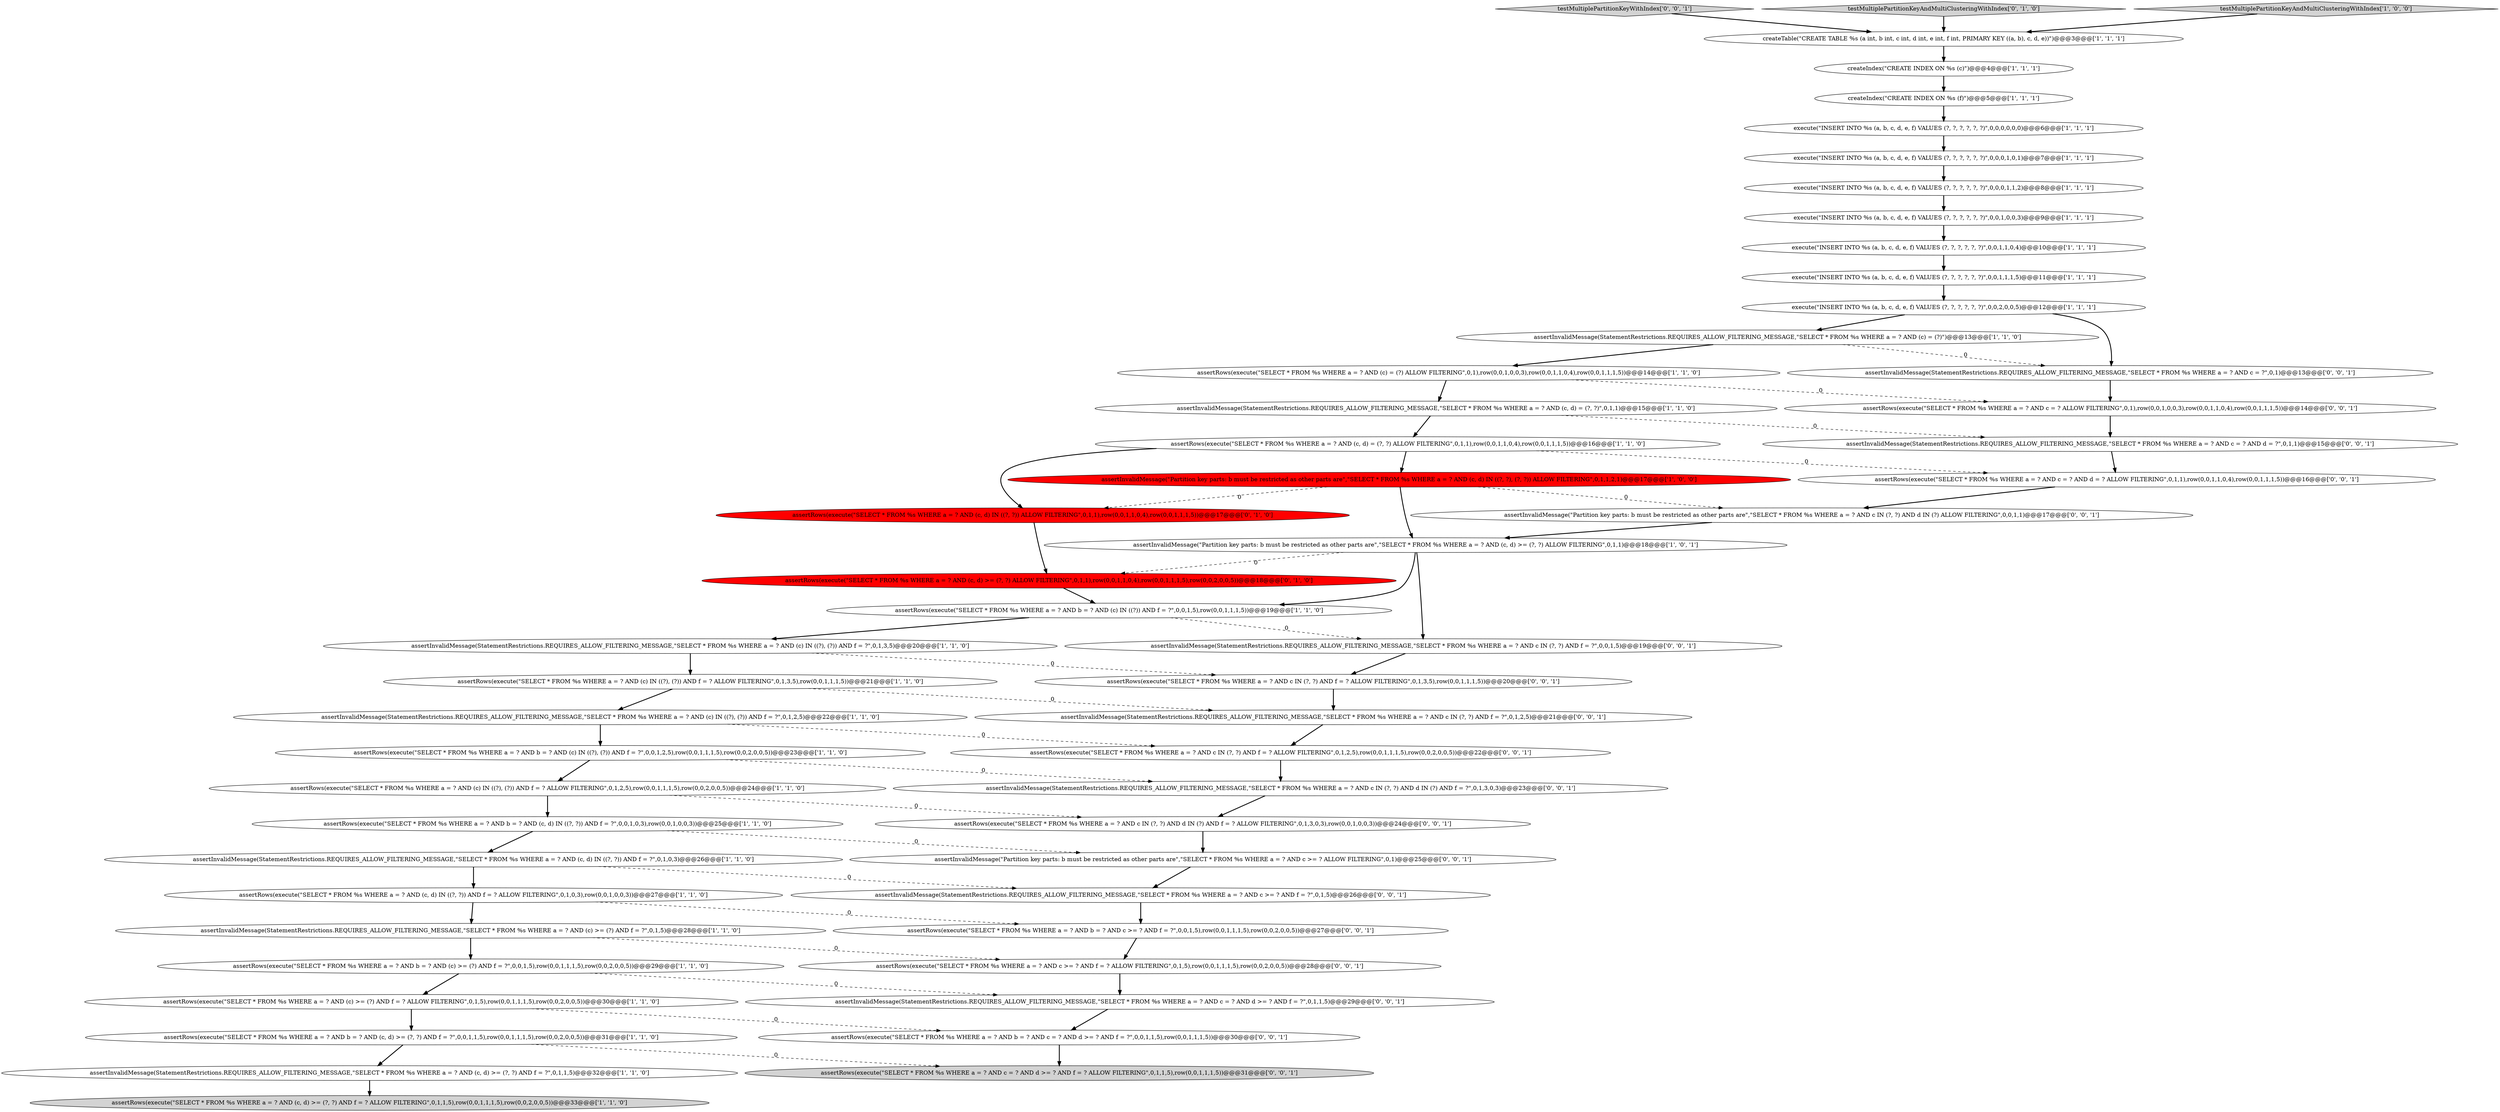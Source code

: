 digraph {
17 [style = filled, label = "assertRows(execute(\"SELECT * FROM %s WHERE a = ? AND b = ? AND (c, d) >= (?, ?) AND f = ?\",0,0,1,1,5),row(0,0,1,1,1,5),row(0,0,2,0,0,5))@@@31@@@['1', '1', '0']", fillcolor = white, shape = ellipse image = "AAA0AAABBB1BBB"];
10 [style = filled, label = "execute(\"INSERT INTO %s (a, b, c, d, e, f) VALUES (?, ?, ?, ?, ?, ?)\",0,0,0,0,0,0)@@@6@@@['1', '1', '1']", fillcolor = white, shape = ellipse image = "AAA0AAABBB1BBB"];
25 [style = filled, label = "assertInvalidMessage(StatementRestrictions.REQUIRES_ALLOW_FILTERING_MESSAGE,\"SELECT * FROM %s WHERE a = ? AND (c) IN ((?), (?)) AND f = ?\",0,1,3,5)@@@20@@@['1', '1', '0']", fillcolor = white, shape = ellipse image = "AAA0AAABBB1BBB"];
20 [style = filled, label = "assertRows(execute(\"SELECT * FROM %s WHERE a = ? AND (c) IN ((?), (?)) AND f = ? ALLOW FILTERING\",0,1,2,5),row(0,0,1,1,1,5),row(0,0,2,0,0,5))@@@24@@@['1', '1', '0']", fillcolor = white, shape = ellipse image = "AAA0AAABBB1BBB"];
0 [style = filled, label = "assertRows(execute(\"SELECT * FROM %s WHERE a = ? AND (c) >= (?) AND f = ? ALLOW FILTERING\",0,1,5),row(0,0,1,1,1,5),row(0,0,2,0,0,5))@@@30@@@['1', '1', '0']", fillcolor = white, shape = ellipse image = "AAA0AAABBB1BBB"];
3 [style = filled, label = "assertInvalidMessage(StatementRestrictions.REQUIRES_ALLOW_FILTERING_MESSAGE,\"SELECT * FROM %s WHERE a = ? AND (c, d) >= (?, ?) AND f = ?\",0,1,1,5)@@@32@@@['1', '1', '0']", fillcolor = white, shape = ellipse image = "AAA0AAABBB1BBB"];
31 [style = filled, label = "assertRows(execute(\"SELECT * FROM %s WHERE a = ? AND b = ? AND (c) IN ((?), (?)) AND f = ?\",0,0,1,2,5),row(0,0,1,1,1,5),row(0,0,2,0,0,5))@@@23@@@['1', '1', '0']", fillcolor = white, shape = ellipse image = "AAA0AAABBB1BBB"];
52 [style = filled, label = "assertInvalidMessage(StatementRestrictions.REQUIRES_ALLOW_FILTERING_MESSAGE,\"SELECT * FROM %s WHERE a = ? AND c IN (?, ?) AND d IN (?) AND f = ?\",0,1,3,0,3)@@@23@@@['0', '0', '1']", fillcolor = white, shape = ellipse image = "AAA0AAABBB3BBB"];
49 [style = filled, label = "assertInvalidMessage(StatementRestrictions.REQUIRES_ALLOW_FILTERING_MESSAGE,\"SELECT * FROM %s WHERE a = ? AND c IN (?, ?) AND f = ?\",0,0,1,5)@@@19@@@['0', '0', '1']", fillcolor = white, shape = ellipse image = "AAA0AAABBB3BBB"];
38 [style = filled, label = "assertInvalidMessage(StatementRestrictions.REQUIRES_ALLOW_FILTERING_MESSAGE,\"SELECT * FROM %s WHERE a = ? AND c >= ? AND f = ?\",0,1,5)@@@26@@@['0', '0', '1']", fillcolor = white, shape = ellipse image = "AAA0AAABBB3BBB"];
41 [style = filled, label = "testMultiplePartitionKeyWithIndex['0', '0', '1']", fillcolor = lightgray, shape = diamond image = "AAA0AAABBB3BBB"];
48 [style = filled, label = "assertRows(execute(\"SELECT * FROM %s WHERE a = ? AND c IN (?, ?) AND d IN (?) AND f = ? ALLOW FILTERING\",0,1,3,0,3),row(0,0,1,0,0,3))@@@24@@@['0', '0', '1']", fillcolor = white, shape = ellipse image = "AAA0AAABBB3BBB"];
43 [style = filled, label = "assertInvalidMessage(StatementRestrictions.REQUIRES_ALLOW_FILTERING_MESSAGE,\"SELECT * FROM %s WHERE a = ? AND c = ? AND d >= ? AND f = ?\",0,1,1,5)@@@29@@@['0', '0', '1']", fillcolor = white, shape = ellipse image = "AAA0AAABBB3BBB"];
32 [style = filled, label = "assertRows(execute(\"SELECT * FROM %s WHERE a = ? AND (c, d) >= (?, ?) ALLOW FILTERING\",0,1,1),row(0,0,1,1,0,4),row(0,0,1,1,1,5),row(0,0,2,0,0,5))@@@18@@@['0', '1', '0']", fillcolor = red, shape = ellipse image = "AAA1AAABBB2BBB"];
40 [style = filled, label = "assertInvalidMessage(\"Partition key parts: b must be restricted as other parts are\",\"SELECT * FROM %s WHERE a = ? AND c >= ? ALLOW FILTERING\",0,1)@@@25@@@['0', '0', '1']", fillcolor = white, shape = ellipse image = "AAA0AAABBB3BBB"];
11 [style = filled, label = "assertInvalidMessage(\"Partition key parts: b must be restricted as other parts are\",\"SELECT * FROM %s WHERE a = ? AND (c, d) IN ((?, ?), (?, ?)) ALLOW FILTERING\",0,1,1,2,1)@@@17@@@['1', '0', '0']", fillcolor = red, shape = ellipse image = "AAA1AAABBB1BBB"];
16 [style = filled, label = "assertInvalidMessage(StatementRestrictions.REQUIRES_ALLOW_FILTERING_MESSAGE,\"SELECT * FROM %s WHERE a = ? AND (c) >= (?) AND f = ?\",0,1,5)@@@28@@@['1', '1', '0']", fillcolor = white, shape = ellipse image = "AAA0AAABBB1BBB"];
4 [style = filled, label = "assertInvalidMessage(StatementRestrictions.REQUIRES_ALLOW_FILTERING_MESSAGE,\"SELECT * FROM %s WHERE a = ? AND (c, d) = (?, ?)\",0,1,1)@@@15@@@['1', '1', '0']", fillcolor = white, shape = ellipse image = "AAA0AAABBB1BBB"];
35 [style = filled, label = "assertRows(execute(\"SELECT * FROM %s WHERE a = ? AND c = ? AND d >= ? AND f = ? ALLOW FILTERING\",0,1,1,5),row(0,0,1,1,1,5))@@@31@@@['0', '0', '1']", fillcolor = lightgray, shape = ellipse image = "AAA0AAABBB3BBB"];
46 [style = filled, label = "assertRows(execute(\"SELECT * FROM %s WHERE a = ? AND c = ? ALLOW FILTERING\",0,1),row(0,0,1,0,0,3),row(0,0,1,1,0,4),row(0,0,1,1,1,5))@@@14@@@['0', '0', '1']", fillcolor = white, shape = ellipse image = "AAA0AAABBB3BBB"];
34 [style = filled, label = "assertRows(execute(\"SELECT * FROM %s WHERE a = ? AND (c, d) IN ((?, ?)) ALLOW FILTERING\",0,1,1),row(0,0,1,1,0,4),row(0,0,1,1,1,5))@@@17@@@['0', '1', '0']", fillcolor = red, shape = ellipse image = "AAA1AAABBB2BBB"];
26 [style = filled, label = "execute(\"INSERT INTO %s (a, b, c, d, e, f) VALUES (?, ?, ?, ?, ?, ?)\",0,0,1,1,1,5)@@@11@@@['1', '1', '1']", fillcolor = white, shape = ellipse image = "AAA0AAABBB1BBB"];
12 [style = filled, label = "execute(\"INSERT INTO %s (a, b, c, d, e, f) VALUES (?, ?, ?, ?, ?, ?)\",0,0,1,1,0,4)@@@10@@@['1', '1', '1']", fillcolor = white, shape = ellipse image = "AAA0AAABBB1BBB"];
7 [style = filled, label = "execute(\"INSERT INTO %s (a, b, c, d, e, f) VALUES (?, ?, ?, ?, ?, ?)\",0,0,0,1,0,1)@@@7@@@['1', '1', '1']", fillcolor = white, shape = ellipse image = "AAA0AAABBB1BBB"];
8 [style = filled, label = "assertInvalidMessage(StatementRestrictions.REQUIRES_ALLOW_FILTERING_MESSAGE,\"SELECT * FROM %s WHERE a = ? AND (c) = (?)\")@@@13@@@['1', '1', '0']", fillcolor = white, shape = ellipse image = "AAA0AAABBB1BBB"];
53 [style = filled, label = "assertInvalidMessage(StatementRestrictions.REQUIRES_ALLOW_FILTERING_MESSAGE,\"SELECT * FROM %s WHERE a = ? AND c = ? AND d = ?\",0,1,1)@@@15@@@['0', '0', '1']", fillcolor = white, shape = ellipse image = "AAA0AAABBB3BBB"];
21 [style = filled, label = "execute(\"INSERT INTO %s (a, b, c, d, e, f) VALUES (?, ?, ?, ?, ?, ?)\",0,0,1,0,0,3)@@@9@@@['1', '1', '1']", fillcolor = white, shape = ellipse image = "AAA0AAABBB1BBB"];
37 [style = filled, label = "assertRows(execute(\"SELECT * FROM %s WHERE a = ? AND c IN (?, ?) AND f = ? ALLOW FILTERING\",0,1,3,5),row(0,0,1,1,1,5))@@@20@@@['0', '0', '1']", fillcolor = white, shape = ellipse image = "AAA0AAABBB3BBB"];
23 [style = filled, label = "assertInvalidMessage(StatementRestrictions.REQUIRES_ALLOW_FILTERING_MESSAGE,\"SELECT * FROM %s WHERE a = ? AND (c, d) IN ((?, ?)) AND f = ?\",0,1,0,3)@@@26@@@['1', '1', '0']", fillcolor = white, shape = ellipse image = "AAA0AAABBB1BBB"];
33 [style = filled, label = "testMultiplePartitionKeyAndMultiClusteringWithIndex['0', '1', '0']", fillcolor = lightgray, shape = diamond image = "AAA0AAABBB2BBB"];
39 [style = filled, label = "assertInvalidMessage(StatementRestrictions.REQUIRES_ALLOW_FILTERING_MESSAGE,\"SELECT * FROM %s WHERE a = ? AND c = ?\",0,1)@@@13@@@['0', '0', '1']", fillcolor = white, shape = ellipse image = "AAA0AAABBB3BBB"];
45 [style = filled, label = "assertRows(execute(\"SELECT * FROM %s WHERE a = ? AND b = ? AND c = ? AND d >= ? AND f = ?\",0,0,1,1,5),row(0,0,1,1,1,5))@@@30@@@['0', '0', '1']", fillcolor = white, shape = ellipse image = "AAA0AAABBB3BBB"];
47 [style = filled, label = "assertInvalidMessage(StatementRestrictions.REQUIRES_ALLOW_FILTERING_MESSAGE,\"SELECT * FROM %s WHERE a = ? AND c IN (?, ?) AND f = ?\",0,1,2,5)@@@21@@@['0', '0', '1']", fillcolor = white, shape = ellipse image = "AAA0AAABBB3BBB"];
6 [style = filled, label = "createIndex(\"CREATE INDEX ON %s (c)\")@@@4@@@['1', '1', '1']", fillcolor = white, shape = ellipse image = "AAA0AAABBB1BBB"];
24 [style = filled, label = "execute(\"INSERT INTO %s (a, b, c, d, e, f) VALUES (?, ?, ?, ?, ?, ?)\",0,0,0,1,1,2)@@@8@@@['1', '1', '1']", fillcolor = white, shape = ellipse image = "AAA0AAABBB1BBB"];
42 [style = filled, label = "assertRows(execute(\"SELECT * FROM %s WHERE a = ? AND c >= ? AND f = ? ALLOW FILTERING\",0,1,5),row(0,0,1,1,1,5),row(0,0,2,0,0,5))@@@28@@@['0', '0', '1']", fillcolor = white, shape = ellipse image = "AAA0AAABBB3BBB"];
50 [style = filled, label = "assertInvalidMessage(\"Partition key parts: b must be restricted as other parts are\",\"SELECT * FROM %s WHERE a = ? AND c IN (?, ?) AND d IN (?) ALLOW FILTERING\",0,0,1,1)@@@17@@@['0', '0', '1']", fillcolor = white, shape = ellipse image = "AAA0AAABBB3BBB"];
18 [style = filled, label = "createTable(\"CREATE TABLE %s (a int, b int, c int, d int, e int, f int, PRIMARY KEY ((a, b), c, d, e))\")@@@3@@@['1', '1', '1']", fillcolor = white, shape = ellipse image = "AAA0AAABBB1BBB"];
1 [style = filled, label = "assertRows(execute(\"SELECT * FROM %s WHERE a = ? AND (c, d) IN ((?, ?)) AND f = ? ALLOW FILTERING\",0,1,0,3),row(0,0,1,0,0,3))@@@27@@@['1', '1', '0']", fillcolor = white, shape = ellipse image = "AAA0AAABBB1BBB"];
2 [style = filled, label = "assertRows(execute(\"SELECT * FROM %s WHERE a = ? AND (c, d) = (?, ?) ALLOW FILTERING\",0,1,1),row(0,0,1,1,0,4),row(0,0,1,1,1,5))@@@16@@@['1', '1', '0']", fillcolor = white, shape = ellipse image = "AAA0AAABBB1BBB"];
5 [style = filled, label = "assertInvalidMessage(\"Partition key parts: b must be restricted as other parts are\",\"SELECT * FROM %s WHERE a = ? AND (c, d) >= (?, ?) ALLOW FILTERING\",0,1,1)@@@18@@@['1', '0', '1']", fillcolor = white, shape = ellipse image = "AAA0AAABBB1BBB"];
27 [style = filled, label = "testMultiplePartitionKeyAndMultiClusteringWithIndex['1', '0', '0']", fillcolor = lightgray, shape = diamond image = "AAA0AAABBB1BBB"];
28 [style = filled, label = "assertRows(execute(\"SELECT * FROM %s WHERE a = ? AND (c) = (?) ALLOW FILTERING\",0,1),row(0,0,1,0,0,3),row(0,0,1,1,0,4),row(0,0,1,1,1,5))@@@14@@@['1', '1', '0']", fillcolor = white, shape = ellipse image = "AAA0AAABBB1BBB"];
29 [style = filled, label = "createIndex(\"CREATE INDEX ON %s (f)\")@@@5@@@['1', '1', '1']", fillcolor = white, shape = ellipse image = "AAA0AAABBB1BBB"];
44 [style = filled, label = "assertRows(execute(\"SELECT * FROM %s WHERE a = ? AND b = ? AND c >= ? AND f = ?\",0,0,1,5),row(0,0,1,1,1,5),row(0,0,2,0,0,5))@@@27@@@['0', '0', '1']", fillcolor = white, shape = ellipse image = "AAA0AAABBB3BBB"];
9 [style = filled, label = "execute(\"INSERT INTO %s (a, b, c, d, e, f) VALUES (?, ?, ?, ?, ?, ?)\",0,0,2,0,0,5)@@@12@@@['1', '1', '1']", fillcolor = white, shape = ellipse image = "AAA0AAABBB1BBB"];
15 [style = filled, label = "assertRows(execute(\"SELECT * FROM %s WHERE a = ? AND (c) IN ((?), (?)) AND f = ? ALLOW FILTERING\",0,1,3,5),row(0,0,1,1,1,5))@@@21@@@['1', '1', '0']", fillcolor = white, shape = ellipse image = "AAA0AAABBB1BBB"];
51 [style = filled, label = "assertRows(execute(\"SELECT * FROM %s WHERE a = ? AND c = ? AND d = ? ALLOW FILTERING\",0,1,1),row(0,0,1,1,0,4),row(0,0,1,1,1,5))@@@16@@@['0', '0', '1']", fillcolor = white, shape = ellipse image = "AAA0AAABBB3BBB"];
13 [style = filled, label = "assertRows(execute(\"SELECT * FROM %s WHERE a = ? AND b = ? AND (c) >= (?) AND f = ?\",0,0,1,5),row(0,0,1,1,1,5),row(0,0,2,0,0,5))@@@29@@@['1', '1', '0']", fillcolor = white, shape = ellipse image = "AAA0AAABBB1BBB"];
22 [style = filled, label = "assertInvalidMessage(StatementRestrictions.REQUIRES_ALLOW_FILTERING_MESSAGE,\"SELECT * FROM %s WHERE a = ? AND (c) IN ((?), (?)) AND f = ?\",0,1,2,5)@@@22@@@['1', '1', '0']", fillcolor = white, shape = ellipse image = "AAA0AAABBB1BBB"];
30 [style = filled, label = "assertRows(execute(\"SELECT * FROM %s WHERE a = ? AND (c, d) >= (?, ?) AND f = ? ALLOW FILTERING\",0,1,1,5),row(0,0,1,1,1,5),row(0,0,2,0,0,5))@@@33@@@['1', '1', '0']", fillcolor = lightgray, shape = ellipse image = "AAA0AAABBB1BBB"];
36 [style = filled, label = "assertRows(execute(\"SELECT * FROM %s WHERE a = ? AND c IN (?, ?) AND f = ? ALLOW FILTERING\",0,1,2,5),row(0,0,1,1,1,5),row(0,0,2,0,0,5))@@@22@@@['0', '0', '1']", fillcolor = white, shape = ellipse image = "AAA0AAABBB3BBB"];
19 [style = filled, label = "assertRows(execute(\"SELECT * FROM %s WHERE a = ? AND b = ? AND (c) IN ((?)) AND f = ?\",0,0,1,5),row(0,0,1,1,1,5))@@@19@@@['1', '1', '0']", fillcolor = white, shape = ellipse image = "AAA0AAABBB1BBB"];
14 [style = filled, label = "assertRows(execute(\"SELECT * FROM %s WHERE a = ? AND b = ? AND (c, d) IN ((?, ?)) AND f = ?\",0,0,1,0,3),row(0,0,1,0,0,3))@@@25@@@['1', '1', '0']", fillcolor = white, shape = ellipse image = "AAA0AAABBB1BBB"];
23->38 [style = dashed, label="0"];
22->36 [style = dashed, label="0"];
8->28 [style = bold, label=""];
27->18 [style = bold, label=""];
44->42 [style = bold, label=""];
16->13 [style = bold, label=""];
49->37 [style = bold, label=""];
4->53 [style = dashed, label="0"];
9->39 [style = bold, label=""];
39->46 [style = bold, label=""];
42->43 [style = bold, label=""];
13->43 [style = dashed, label="0"];
53->51 [style = bold, label=""];
38->44 [style = bold, label=""];
36->52 [style = bold, label=""];
0->17 [style = bold, label=""];
11->34 [style = dashed, label="0"];
15->47 [style = dashed, label="0"];
11->50 [style = dashed, label="0"];
2->34 [style = bold, label=""];
46->53 [style = bold, label=""];
16->42 [style = dashed, label="0"];
17->35 [style = dashed, label="0"];
22->31 [style = bold, label=""];
26->9 [style = bold, label=""];
20->14 [style = bold, label=""];
20->48 [style = dashed, label="0"];
12->26 [style = bold, label=""];
4->2 [style = bold, label=""];
32->19 [style = bold, label=""];
40->38 [style = bold, label=""];
9->8 [style = bold, label=""];
10->7 [style = bold, label=""];
1->44 [style = dashed, label="0"];
48->40 [style = bold, label=""];
43->45 [style = bold, label=""];
19->25 [style = bold, label=""];
6->29 [style = bold, label=""];
15->22 [style = bold, label=""];
19->49 [style = dashed, label="0"];
0->45 [style = dashed, label="0"];
21->12 [style = bold, label=""];
31->52 [style = dashed, label="0"];
5->19 [style = bold, label=""];
5->32 [style = dashed, label="0"];
11->5 [style = bold, label=""];
7->24 [style = bold, label=""];
5->49 [style = bold, label=""];
51->50 [style = bold, label=""];
14->23 [style = bold, label=""];
33->18 [style = bold, label=""];
24->21 [style = bold, label=""];
18->6 [style = bold, label=""];
50->5 [style = bold, label=""];
1->16 [style = bold, label=""];
28->46 [style = dashed, label="0"];
8->39 [style = dashed, label="0"];
52->48 [style = bold, label=""];
17->3 [style = bold, label=""];
25->15 [style = bold, label=""];
23->1 [style = bold, label=""];
29->10 [style = bold, label=""];
34->32 [style = bold, label=""];
25->37 [style = dashed, label="0"];
31->20 [style = bold, label=""];
3->30 [style = bold, label=""];
45->35 [style = bold, label=""];
41->18 [style = bold, label=""];
47->36 [style = bold, label=""];
2->11 [style = bold, label=""];
2->51 [style = dashed, label="0"];
14->40 [style = dashed, label="0"];
28->4 [style = bold, label=""];
13->0 [style = bold, label=""];
37->47 [style = bold, label=""];
}
